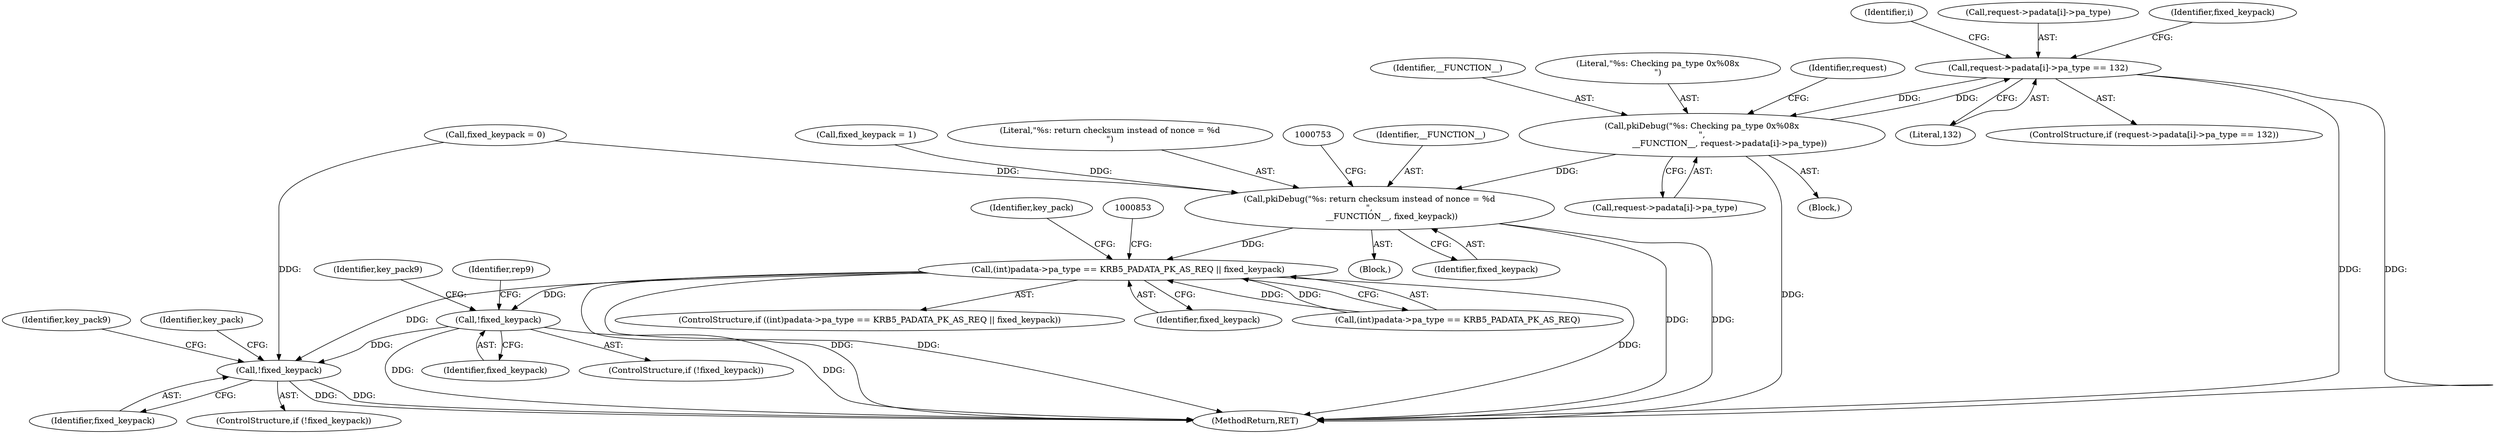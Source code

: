 digraph "0_krb5_db64ca25d661a47b996b4e2645998b5d7f0eb52c@pointer" {
"1000733" [label="(Call,request->padata[i]->pa_type == 132)"];
"1000722" [label="(Call,pkiDebug(\"%s: Checking pa_type 0x%08x\n\",\n                     __FUNCTION__, request->padata[i]->pa_type))"];
"1000733" [label="(Call,request->padata[i]->pa_type == 132)"];
"1000745" [label="(Call,pkiDebug(\"%s: return checksum instead of nonce = %d\n\",\n                 __FUNCTION__, fixed_keypack))"];
"1000750" [label="(Call,(int)padata->pa_type == KRB5_PADATA_PK_AS_REQ || fixed_keypack)"];
"1000909" [label="(Call,!fixed_keypack)"];
"1001399" [label="(Call,!fixed_keypack)"];
"1000910" [label="(Identifier,fixed_keypack)"];
"1000914" [label="(Identifier,key_pack9)"];
"1001398" [label="(ControlStructure,if (!fixed_keypack))"];
"1000747" [label="(Identifier,__FUNCTION__)"];
"1000693" [label="(Block,)"];
"1000956" [label="(Identifier,rep9)"];
"1000908" [label="(ControlStructure,if (!fixed_keypack))"];
"1000720" [label="(Identifier,i)"];
"1000733" [label="(Call,request->padata[i]->pa_type == 132)"];
"1000741" [label="(Literal,132)"];
"1000745" [label="(Call,pkiDebug(\"%s: return checksum instead of nonce = %d\n\",\n                 __FUNCTION__, fixed_keypack))"];
"1001407" [label="(Identifier,key_pack)"];
"1000724" [label="(Identifier,__FUNCTION__)"];
"1001415" [label="(MethodReturn,RET)"];
"1000749" [label="(ControlStructure,if ((int)padata->pa_type == KRB5_PADATA_PK_AS_REQ || fixed_keypack))"];
"1000909" [label="(Call,!fixed_keypack)"];
"1000734" [label="(Call,request->padata[i]->pa_type)"];
"1000204" [label="(Call,fixed_keypack = 0)"];
"1000758" [label="(Identifier,fixed_keypack)"];
"1000723" [label="(Literal,\"%s: Checking pa_type 0x%08x\n\")"];
"1000750" [label="(Call,(int)padata->pa_type == KRB5_PADATA_PK_AS_REQ || fixed_keypack)"];
"1000742" [label="(Call,fixed_keypack = 1)"];
"1001400" [label="(Identifier,fixed_keypack)"];
"1000743" [label="(Identifier,fixed_keypack)"];
"1000737" [label="(Identifier,request)"];
"1000746" [label="(Literal,\"%s: return checksum instead of nonce = %d\n\")"];
"1001403" [label="(Identifier,key_pack9)"];
"1000722" [label="(Call,pkiDebug(\"%s: Checking pa_type 0x%08x\n\",\n                     __FUNCTION__, request->padata[i]->pa_type))"];
"1000751" [label="(Call,(int)padata->pa_type == KRB5_PADATA_PK_AS_REQ)"];
"1000762" [label="(Identifier,key_pack)"];
"1000748" [label="(Identifier,fixed_keypack)"];
"1000721" [label="(Block,)"];
"1000732" [label="(ControlStructure,if (request->padata[i]->pa_type == 132))"];
"1001399" [label="(Call,!fixed_keypack)"];
"1000725" [label="(Call,request->padata[i]->pa_type)"];
"1000733" -> "1000732"  [label="AST: "];
"1000733" -> "1000741"  [label="CFG: "];
"1000734" -> "1000733"  [label="AST: "];
"1000741" -> "1000733"  [label="AST: "];
"1000743" -> "1000733"  [label="CFG: "];
"1000720" -> "1000733"  [label="CFG: "];
"1000733" -> "1001415"  [label="DDG: "];
"1000733" -> "1001415"  [label="DDG: "];
"1000733" -> "1000722"  [label="DDG: "];
"1000722" -> "1000733"  [label="DDG: "];
"1000722" -> "1000721"  [label="AST: "];
"1000722" -> "1000725"  [label="CFG: "];
"1000723" -> "1000722"  [label="AST: "];
"1000724" -> "1000722"  [label="AST: "];
"1000725" -> "1000722"  [label="AST: "];
"1000737" -> "1000722"  [label="CFG: "];
"1000722" -> "1001415"  [label="DDG: "];
"1000722" -> "1000745"  [label="DDG: "];
"1000745" -> "1000693"  [label="AST: "];
"1000745" -> "1000748"  [label="CFG: "];
"1000746" -> "1000745"  [label="AST: "];
"1000747" -> "1000745"  [label="AST: "];
"1000748" -> "1000745"  [label="AST: "];
"1000753" -> "1000745"  [label="CFG: "];
"1000745" -> "1001415"  [label="DDG: "];
"1000745" -> "1001415"  [label="DDG: "];
"1000742" -> "1000745"  [label="DDG: "];
"1000204" -> "1000745"  [label="DDG: "];
"1000745" -> "1000750"  [label="DDG: "];
"1000750" -> "1000749"  [label="AST: "];
"1000750" -> "1000751"  [label="CFG: "];
"1000750" -> "1000758"  [label="CFG: "];
"1000751" -> "1000750"  [label="AST: "];
"1000758" -> "1000750"  [label="AST: "];
"1000762" -> "1000750"  [label="CFG: "];
"1000853" -> "1000750"  [label="CFG: "];
"1000750" -> "1001415"  [label="DDG: "];
"1000750" -> "1001415"  [label="DDG: "];
"1000750" -> "1001415"  [label="DDG: "];
"1000751" -> "1000750"  [label="DDG: "];
"1000751" -> "1000750"  [label="DDG: "];
"1000750" -> "1000909"  [label="DDG: "];
"1000750" -> "1001399"  [label="DDG: "];
"1000909" -> "1000908"  [label="AST: "];
"1000909" -> "1000910"  [label="CFG: "];
"1000910" -> "1000909"  [label="AST: "];
"1000914" -> "1000909"  [label="CFG: "];
"1000956" -> "1000909"  [label="CFG: "];
"1000909" -> "1001415"  [label="DDG: "];
"1000909" -> "1001415"  [label="DDG: "];
"1000909" -> "1001399"  [label="DDG: "];
"1001399" -> "1001398"  [label="AST: "];
"1001399" -> "1001400"  [label="CFG: "];
"1001400" -> "1001399"  [label="AST: "];
"1001403" -> "1001399"  [label="CFG: "];
"1001407" -> "1001399"  [label="CFG: "];
"1001399" -> "1001415"  [label="DDG: "];
"1001399" -> "1001415"  [label="DDG: "];
"1000204" -> "1001399"  [label="DDG: "];
}

